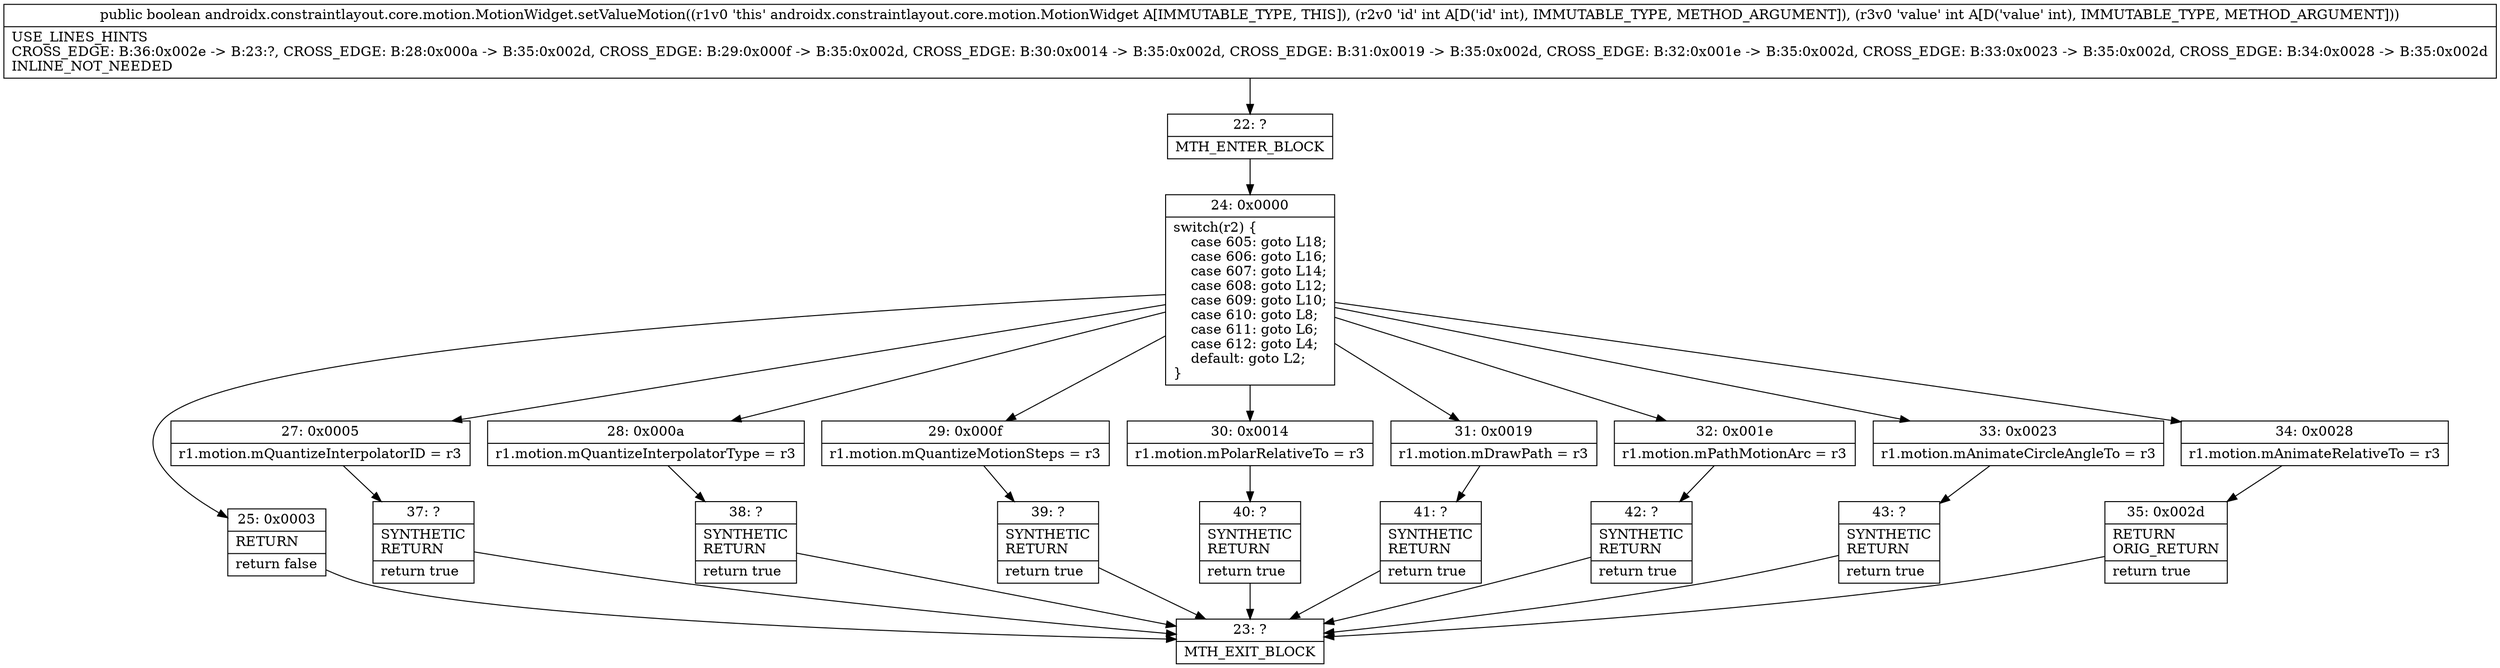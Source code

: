 digraph "CFG forandroidx.constraintlayout.core.motion.MotionWidget.setValueMotion(II)Z" {
Node_22 [shape=record,label="{22\:\ ?|MTH_ENTER_BLOCK\l}"];
Node_24 [shape=record,label="{24\:\ 0x0000|switch(r2) \{\l    case 605: goto L18;\l    case 606: goto L16;\l    case 607: goto L14;\l    case 608: goto L12;\l    case 609: goto L10;\l    case 610: goto L8;\l    case 611: goto L6;\l    case 612: goto L4;\l    default: goto L2;\l\}\l}"];
Node_25 [shape=record,label="{25\:\ 0x0003|RETURN\l|return false\l}"];
Node_23 [shape=record,label="{23\:\ ?|MTH_EXIT_BLOCK\l}"];
Node_27 [shape=record,label="{27\:\ 0x0005|r1.motion.mQuantizeInterpolatorID = r3\l}"];
Node_37 [shape=record,label="{37\:\ ?|SYNTHETIC\lRETURN\l|return true\l}"];
Node_28 [shape=record,label="{28\:\ 0x000a|r1.motion.mQuantizeInterpolatorType = r3\l}"];
Node_38 [shape=record,label="{38\:\ ?|SYNTHETIC\lRETURN\l|return true\l}"];
Node_29 [shape=record,label="{29\:\ 0x000f|r1.motion.mQuantizeMotionSteps = r3\l}"];
Node_39 [shape=record,label="{39\:\ ?|SYNTHETIC\lRETURN\l|return true\l}"];
Node_30 [shape=record,label="{30\:\ 0x0014|r1.motion.mPolarRelativeTo = r3\l}"];
Node_40 [shape=record,label="{40\:\ ?|SYNTHETIC\lRETURN\l|return true\l}"];
Node_31 [shape=record,label="{31\:\ 0x0019|r1.motion.mDrawPath = r3\l}"];
Node_41 [shape=record,label="{41\:\ ?|SYNTHETIC\lRETURN\l|return true\l}"];
Node_32 [shape=record,label="{32\:\ 0x001e|r1.motion.mPathMotionArc = r3\l}"];
Node_42 [shape=record,label="{42\:\ ?|SYNTHETIC\lRETURN\l|return true\l}"];
Node_33 [shape=record,label="{33\:\ 0x0023|r1.motion.mAnimateCircleAngleTo = r3\l}"];
Node_43 [shape=record,label="{43\:\ ?|SYNTHETIC\lRETURN\l|return true\l}"];
Node_34 [shape=record,label="{34\:\ 0x0028|r1.motion.mAnimateRelativeTo = r3\l}"];
Node_35 [shape=record,label="{35\:\ 0x002d|RETURN\lORIG_RETURN\l|return true\l}"];
MethodNode[shape=record,label="{public boolean androidx.constraintlayout.core.motion.MotionWidget.setValueMotion((r1v0 'this' androidx.constraintlayout.core.motion.MotionWidget A[IMMUTABLE_TYPE, THIS]), (r2v0 'id' int A[D('id' int), IMMUTABLE_TYPE, METHOD_ARGUMENT]), (r3v0 'value' int A[D('value' int), IMMUTABLE_TYPE, METHOD_ARGUMENT]))  | USE_LINES_HINTS\lCROSS_EDGE: B:36:0x002e \-\> B:23:?, CROSS_EDGE: B:28:0x000a \-\> B:35:0x002d, CROSS_EDGE: B:29:0x000f \-\> B:35:0x002d, CROSS_EDGE: B:30:0x0014 \-\> B:35:0x002d, CROSS_EDGE: B:31:0x0019 \-\> B:35:0x002d, CROSS_EDGE: B:32:0x001e \-\> B:35:0x002d, CROSS_EDGE: B:33:0x0023 \-\> B:35:0x002d, CROSS_EDGE: B:34:0x0028 \-\> B:35:0x002d\lINLINE_NOT_NEEDED\l}"];
MethodNode -> Node_22;Node_22 -> Node_24;
Node_24 -> Node_25;
Node_24 -> Node_27;
Node_24 -> Node_28;
Node_24 -> Node_29;
Node_24 -> Node_30;
Node_24 -> Node_31;
Node_24 -> Node_32;
Node_24 -> Node_33;
Node_24 -> Node_34;
Node_25 -> Node_23;
Node_27 -> Node_37;
Node_37 -> Node_23;
Node_28 -> Node_38;
Node_38 -> Node_23;
Node_29 -> Node_39;
Node_39 -> Node_23;
Node_30 -> Node_40;
Node_40 -> Node_23;
Node_31 -> Node_41;
Node_41 -> Node_23;
Node_32 -> Node_42;
Node_42 -> Node_23;
Node_33 -> Node_43;
Node_43 -> Node_23;
Node_34 -> Node_35;
Node_35 -> Node_23;
}

